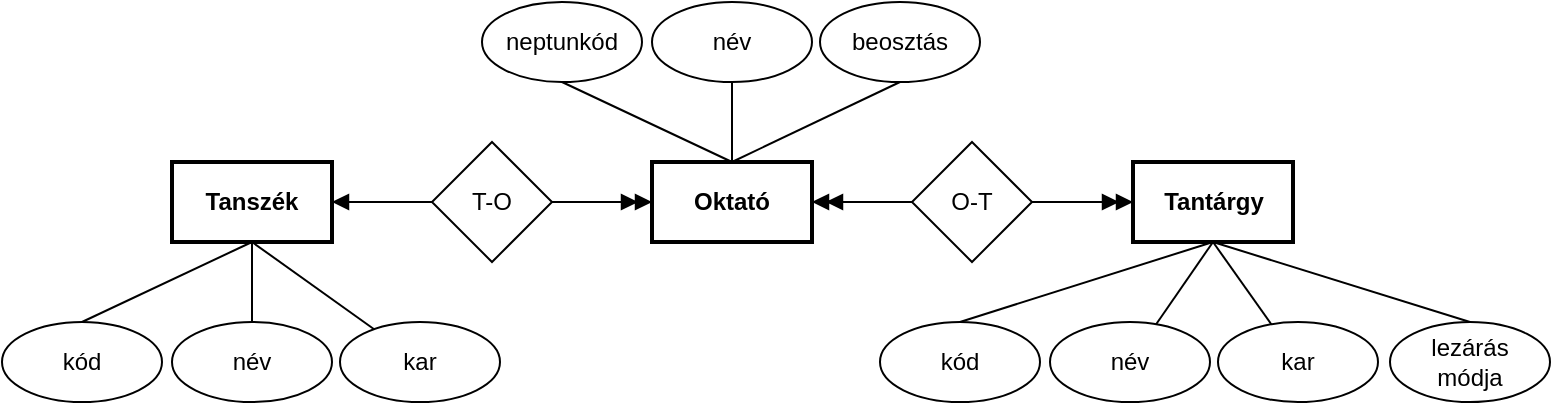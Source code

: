 <mxfile version="26.0.16">
  <diagram name="1 oldal" id="Hkz942ygVFvNgYAMrvp_">
    <mxGraphModel dx="918" dy="483" grid="1" gridSize="10" guides="1" tooltips="1" connect="1" arrows="1" fold="1" page="1" pageScale="1" pageWidth="827" pageHeight="1169" math="0" shadow="0">
      <root>
        <mxCell id="0" />
        <mxCell id="1" parent="0" />
        <mxCell id="SZyMFUxb2uIPJT4DWQdh-1" value="Tanszék" style="rounded=0;whiteSpace=wrap;html=1;strokeWidth=2;fontStyle=1" vertex="1" parent="1">
          <mxGeometry x="120" y="200" width="80" height="40" as="geometry" />
        </mxCell>
        <mxCell id="SZyMFUxb2uIPJT4DWQdh-16" value="" style="rounded=0;orthogonalLoop=1;jettySize=auto;html=1;endArrow=none;startFill=0;" edge="1" parent="1" source="SZyMFUxb2uIPJT4DWQdh-2" target="SZyMFUxb2uIPJT4DWQdh-8">
          <mxGeometry relative="1" as="geometry" />
        </mxCell>
        <mxCell id="SZyMFUxb2uIPJT4DWQdh-17" style="rounded=0;orthogonalLoop=1;jettySize=auto;html=1;entryX=0.5;entryY=1;entryDx=0;entryDy=0;endArrow=none;startFill=0;exitX=0.5;exitY=0;exitDx=0;exitDy=0;" edge="1" parent="1" source="SZyMFUxb2uIPJT4DWQdh-2" target="SZyMFUxb2uIPJT4DWQdh-9">
          <mxGeometry relative="1" as="geometry" />
        </mxCell>
        <mxCell id="SZyMFUxb2uIPJT4DWQdh-18" style="rounded=0;orthogonalLoop=1;jettySize=auto;html=1;entryX=0.5;entryY=1;entryDx=0;entryDy=0;endArrow=none;startFill=0;exitX=0.5;exitY=0;exitDx=0;exitDy=0;" edge="1" parent="1" source="SZyMFUxb2uIPJT4DWQdh-2" target="SZyMFUxb2uIPJT4DWQdh-7">
          <mxGeometry relative="1" as="geometry" />
        </mxCell>
        <mxCell id="SZyMFUxb2uIPJT4DWQdh-2" value="Oktató" style="rounded=0;whiteSpace=wrap;html=1;strokeWidth=2;fontStyle=1" vertex="1" parent="1">
          <mxGeometry x="360" y="200" width="80" height="40" as="geometry" />
        </mxCell>
        <mxCell id="SZyMFUxb2uIPJT4DWQdh-3" value="Tantárgy" style="rounded=0;whiteSpace=wrap;html=1;strokeWidth=2;fontStyle=1" vertex="1" parent="1">
          <mxGeometry x="600.5" y="200" width="80" height="40" as="geometry" />
        </mxCell>
        <mxCell id="SZyMFUxb2uIPJT4DWQdh-13" style="rounded=0;orthogonalLoop=1;jettySize=auto;html=1;entryX=0.5;entryY=1;entryDx=0;entryDy=0;endArrow=none;startFill=0;exitX=0.5;exitY=0;exitDx=0;exitDy=0;" edge="1" parent="1" source="SZyMFUxb2uIPJT4DWQdh-4" target="SZyMFUxb2uIPJT4DWQdh-1">
          <mxGeometry relative="1" as="geometry" />
        </mxCell>
        <mxCell id="SZyMFUxb2uIPJT4DWQdh-4" value="kód" style="ellipse;whiteSpace=wrap;html=1;" vertex="1" parent="1">
          <mxGeometry x="35" y="280" width="80" height="40" as="geometry" />
        </mxCell>
        <mxCell id="SZyMFUxb2uIPJT4DWQdh-14" style="rounded=0;orthogonalLoop=1;jettySize=auto;html=1;entryX=0.5;entryY=1;entryDx=0;entryDy=0;endArrow=none;startFill=0;" edge="1" parent="1" source="SZyMFUxb2uIPJT4DWQdh-5" target="SZyMFUxb2uIPJT4DWQdh-1">
          <mxGeometry relative="1" as="geometry">
            <mxPoint x="180" y="250" as="targetPoint" />
          </mxGeometry>
        </mxCell>
        <mxCell id="SZyMFUxb2uIPJT4DWQdh-5" value="név" style="ellipse;whiteSpace=wrap;html=1;" vertex="1" parent="1">
          <mxGeometry x="120" y="280" width="80" height="40" as="geometry" />
        </mxCell>
        <mxCell id="SZyMFUxb2uIPJT4DWQdh-15" style="rounded=0;orthogonalLoop=1;jettySize=auto;html=1;entryX=0.5;entryY=1;entryDx=0;entryDy=0;endArrow=none;startFill=0;" edge="1" parent="1" source="SZyMFUxb2uIPJT4DWQdh-6" target="SZyMFUxb2uIPJT4DWQdh-1">
          <mxGeometry relative="1" as="geometry" />
        </mxCell>
        <mxCell id="SZyMFUxb2uIPJT4DWQdh-6" value="kar" style="ellipse;whiteSpace=wrap;html=1;" vertex="1" parent="1">
          <mxGeometry x="204" y="280" width="80" height="40" as="geometry" />
        </mxCell>
        <mxCell id="SZyMFUxb2uIPJT4DWQdh-7" value="neptunkód" style="ellipse;whiteSpace=wrap;html=1;" vertex="1" parent="1">
          <mxGeometry x="275" y="120" width="80" height="40" as="geometry" />
        </mxCell>
        <mxCell id="SZyMFUxb2uIPJT4DWQdh-8" value="név" style="ellipse;whiteSpace=wrap;html=1;" vertex="1" parent="1">
          <mxGeometry x="360" y="120" width="80" height="40" as="geometry" />
        </mxCell>
        <mxCell id="SZyMFUxb2uIPJT4DWQdh-9" value="beosztás" style="ellipse;whiteSpace=wrap;html=1;" vertex="1" parent="1">
          <mxGeometry x="444" y="120" width="80" height="40" as="geometry" />
        </mxCell>
        <mxCell id="SZyMFUxb2uIPJT4DWQdh-19" style="rounded=0;orthogonalLoop=1;jettySize=auto;html=1;entryX=0.5;entryY=1;entryDx=0;entryDy=0;exitX=0.5;exitY=0;exitDx=0;exitDy=0;endArrow=none;startFill=0;" edge="1" parent="1" source="SZyMFUxb2uIPJT4DWQdh-10" target="SZyMFUxb2uIPJT4DWQdh-3">
          <mxGeometry relative="1" as="geometry" />
        </mxCell>
        <mxCell id="SZyMFUxb2uIPJT4DWQdh-10" value="kód" style="ellipse;whiteSpace=wrap;html=1;" vertex="1" parent="1">
          <mxGeometry x="474" y="280" width="80" height="40" as="geometry" />
        </mxCell>
        <mxCell id="SZyMFUxb2uIPJT4DWQdh-20" style="rounded=0;orthogonalLoop=1;jettySize=auto;html=1;entryX=0.5;entryY=1;entryDx=0;entryDy=0;endArrow=none;startFill=0;" edge="1" parent="1" source="SZyMFUxb2uIPJT4DWQdh-11" target="SZyMFUxb2uIPJT4DWQdh-3">
          <mxGeometry relative="1" as="geometry" />
        </mxCell>
        <mxCell id="SZyMFUxb2uIPJT4DWQdh-11" value="név" style="ellipse;whiteSpace=wrap;html=1;" vertex="1" parent="1">
          <mxGeometry x="559" y="280" width="80" height="40" as="geometry" />
        </mxCell>
        <mxCell id="SZyMFUxb2uIPJT4DWQdh-21" style="rounded=0;orthogonalLoop=1;jettySize=auto;html=1;entryX=0.5;entryY=1;entryDx=0;entryDy=0;endArrow=none;startFill=0;" edge="1" parent="1" source="SZyMFUxb2uIPJT4DWQdh-12" target="SZyMFUxb2uIPJT4DWQdh-3">
          <mxGeometry relative="1" as="geometry" />
        </mxCell>
        <mxCell id="SZyMFUxb2uIPJT4DWQdh-12" value="kar" style="ellipse;whiteSpace=wrap;html=1;" vertex="1" parent="1">
          <mxGeometry x="643" y="280" width="80" height="40" as="geometry" />
        </mxCell>
        <mxCell id="SZyMFUxb2uIPJT4DWQdh-23" style="rounded=0;orthogonalLoop=1;jettySize=auto;html=1;entryX=0.5;entryY=1;entryDx=0;entryDy=0;exitX=0.5;exitY=0;exitDx=0;exitDy=0;endArrow=none;startFill=0;" edge="1" parent="1" source="SZyMFUxb2uIPJT4DWQdh-22" target="SZyMFUxb2uIPJT4DWQdh-3">
          <mxGeometry relative="1" as="geometry" />
        </mxCell>
        <mxCell id="SZyMFUxb2uIPJT4DWQdh-22" value="lezárás&lt;div&gt;módja&lt;/div&gt;" style="ellipse;whiteSpace=wrap;html=1;" vertex="1" parent="1">
          <mxGeometry x="729" y="280" width="80" height="40" as="geometry" />
        </mxCell>
        <mxCell id="SZyMFUxb2uIPJT4DWQdh-26" value="" style="edgeStyle=orthogonalEdgeStyle;rounded=0;orthogonalLoop=1;jettySize=auto;html=1;endArrow=block;endFill=1;" edge="1" parent="1" source="SZyMFUxb2uIPJT4DWQdh-24" target="SZyMFUxb2uIPJT4DWQdh-1">
          <mxGeometry relative="1" as="geometry" />
        </mxCell>
        <mxCell id="SZyMFUxb2uIPJT4DWQdh-27" value="" style="edgeStyle=orthogonalEdgeStyle;rounded=0;orthogonalLoop=1;jettySize=auto;html=1;endArrow=doubleBlock;endFill=1;" edge="1" parent="1" source="SZyMFUxb2uIPJT4DWQdh-24" target="SZyMFUxb2uIPJT4DWQdh-2">
          <mxGeometry relative="1" as="geometry" />
        </mxCell>
        <mxCell id="SZyMFUxb2uIPJT4DWQdh-24" value="T-O" style="rhombus;whiteSpace=wrap;html=1;" vertex="1" parent="1">
          <mxGeometry x="250" y="190" width="60" height="60" as="geometry" />
        </mxCell>
        <mxCell id="SZyMFUxb2uIPJT4DWQdh-28" value="" style="edgeStyle=orthogonalEdgeStyle;rounded=0;orthogonalLoop=1;jettySize=auto;html=1;endArrow=doubleBlock;endFill=1;" edge="1" parent="1" source="SZyMFUxb2uIPJT4DWQdh-25" target="SZyMFUxb2uIPJT4DWQdh-2">
          <mxGeometry relative="1" as="geometry" />
        </mxCell>
        <mxCell id="SZyMFUxb2uIPJT4DWQdh-29" value="" style="edgeStyle=orthogonalEdgeStyle;rounded=0;orthogonalLoop=1;jettySize=auto;html=1;endArrow=doubleBlock;endFill=1;" edge="1" parent="1" source="SZyMFUxb2uIPJT4DWQdh-25" target="SZyMFUxb2uIPJT4DWQdh-3">
          <mxGeometry relative="1" as="geometry" />
        </mxCell>
        <mxCell id="SZyMFUxb2uIPJT4DWQdh-25" value="O-T" style="rhombus;whiteSpace=wrap;html=1;" vertex="1" parent="1">
          <mxGeometry x="490" y="190" width="60" height="60" as="geometry" />
        </mxCell>
      </root>
    </mxGraphModel>
  </diagram>
</mxfile>
